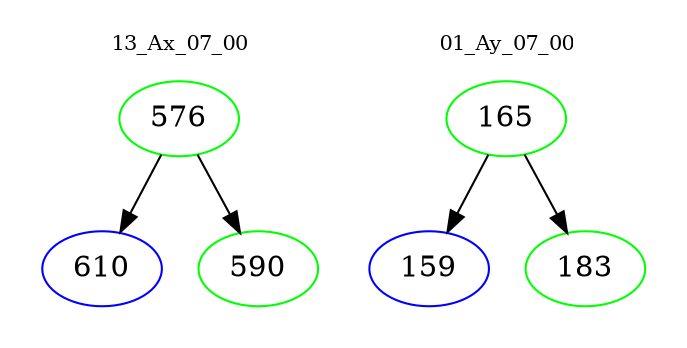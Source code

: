 digraph{
subgraph cluster_0 {
color = white
label = "13_Ax_07_00";
fontsize=10;
T0_576 [label="576", color="green"]
T0_576 -> T0_610 [color="black"]
T0_610 [label="610", color="blue"]
T0_576 -> T0_590 [color="black"]
T0_590 [label="590", color="green"]
}
subgraph cluster_1 {
color = white
label = "01_Ay_07_00";
fontsize=10;
T1_165 [label="165", color="green"]
T1_165 -> T1_159 [color="black"]
T1_159 [label="159", color="blue"]
T1_165 -> T1_183 [color="black"]
T1_183 [label="183", color="green"]
}
}
